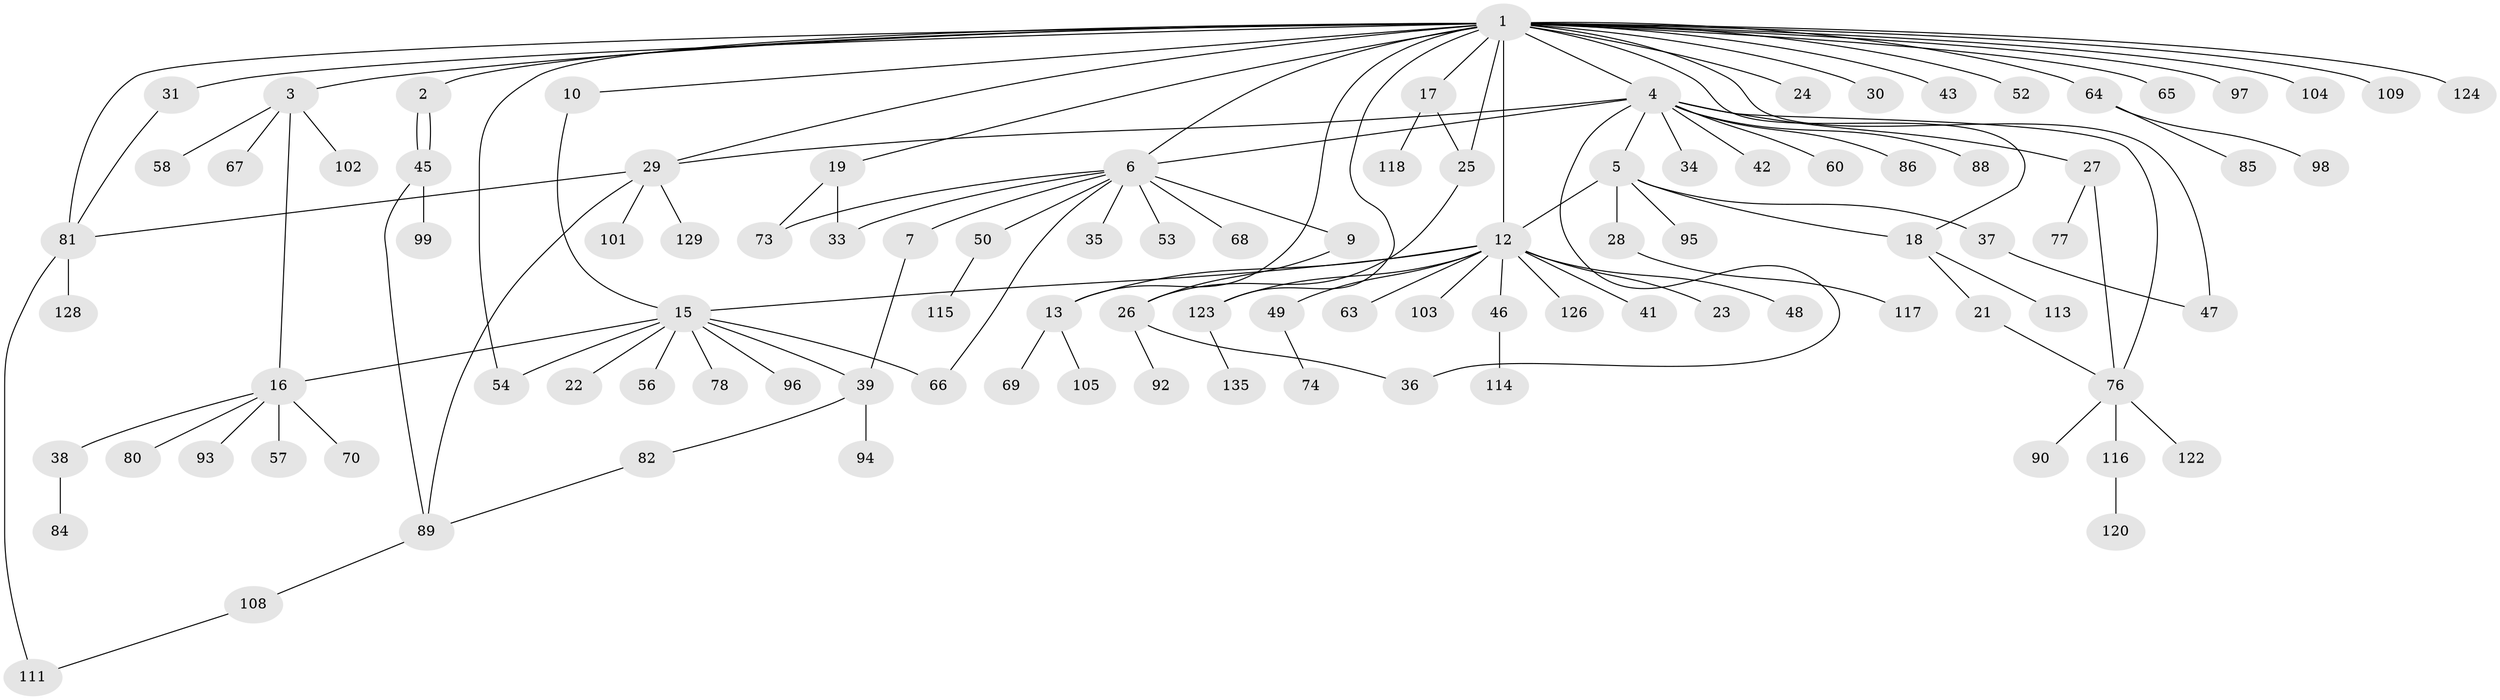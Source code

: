 // original degree distribution, {22: 0.007352941176470588, 3: 0.08823529411764706, 6: 0.014705882352941176, 13: 0.007352941176470588, 4: 0.051470588235294115, 10: 0.014705882352941176, 2: 0.19852941176470587, 15: 0.007352941176470588, 5: 0.03676470588235294, 11: 0.007352941176470588, 8: 0.007352941176470588, 1: 0.5514705882352942, 7: 0.007352941176470588}
// Generated by graph-tools (version 1.1) at 2025/11/02/27/25 16:11:16]
// undirected, 102 vertices, 126 edges
graph export_dot {
graph [start="1"]
  node [color=gray90,style=filled];
  1 [super="+11"];
  2;
  3 [super="+51"];
  4 [super="+132"];
  5 [super="+8"];
  6 [super="+14"];
  7;
  9;
  10;
  12 [super="+107"];
  13 [super="+20"];
  15 [super="+100"];
  16 [super="+75"];
  17 [super="+32"];
  18 [super="+44"];
  19 [super="+62"];
  21 [super="+106"];
  22;
  23;
  24;
  25 [super="+87"];
  26 [super="+133"];
  27 [super="+40"];
  28 [super="+55"];
  29 [super="+130"];
  30;
  31 [super="+127"];
  33 [super="+91"];
  34;
  35;
  36;
  37;
  38 [super="+121"];
  39 [super="+119"];
  41;
  42;
  43;
  45 [super="+61"];
  46 [super="+71"];
  47 [super="+136"];
  48;
  49;
  50;
  52;
  53;
  54;
  56;
  57;
  58 [super="+59"];
  60;
  63;
  64 [super="+79"];
  65 [super="+72"];
  66;
  67;
  68;
  69;
  70;
  73;
  74;
  76 [super="+83"];
  77;
  78;
  80;
  81 [super="+112"];
  82 [super="+110"];
  84;
  85;
  86;
  88;
  89;
  90;
  92;
  93;
  94;
  95;
  96;
  97;
  98;
  99;
  101;
  102;
  103;
  104;
  105;
  108 [super="+134"];
  109;
  111 [super="+125"];
  113;
  114;
  115;
  116;
  117;
  118;
  120;
  122;
  123 [super="+131"];
  124;
  126;
  128;
  129;
  135;
  1 -- 2;
  1 -- 3;
  1 -- 4;
  1 -- 6 [weight=2];
  1 -- 10;
  1 -- 12 [weight=2];
  1 -- 13;
  1 -- 18;
  1 -- 19;
  1 -- 24;
  1 -- 25;
  1 -- 29;
  1 -- 31;
  1 -- 52;
  1 -- 64;
  1 -- 65;
  1 -- 81 [weight=2];
  1 -- 109;
  1 -- 123;
  1 -- 124;
  1 -- 97;
  1 -- 104;
  1 -- 43;
  1 -- 47;
  1 -- 17;
  1 -- 54;
  1 -- 30;
  2 -- 45;
  2 -- 45;
  3 -- 16;
  3 -- 58;
  3 -- 67;
  3 -- 102;
  4 -- 5;
  4 -- 6;
  4 -- 27;
  4 -- 29;
  4 -- 34;
  4 -- 36;
  4 -- 42;
  4 -- 60;
  4 -- 76;
  4 -- 86;
  4 -- 88;
  5 -- 12;
  5 -- 18;
  5 -- 37;
  5 -- 28;
  5 -- 95;
  6 -- 7;
  6 -- 9;
  6 -- 50;
  6 -- 53;
  6 -- 66;
  6 -- 68;
  6 -- 73;
  6 -- 35;
  6 -- 33;
  7 -- 39;
  9 -- 26;
  10 -- 15;
  12 -- 13;
  12 -- 15;
  12 -- 23;
  12 -- 41;
  12 -- 46;
  12 -- 48;
  12 -- 49;
  12 -- 63;
  12 -- 103;
  12 -- 123;
  12 -- 126;
  13 -- 69;
  13 -- 105;
  15 -- 16;
  15 -- 22;
  15 -- 39;
  15 -- 54;
  15 -- 56;
  15 -- 66;
  15 -- 78;
  15 -- 96;
  16 -- 38;
  16 -- 57;
  16 -- 70;
  16 -- 80;
  16 -- 93;
  17 -- 25;
  17 -- 118;
  18 -- 21;
  18 -- 113;
  19 -- 33;
  19 -- 73;
  21 -- 76;
  25 -- 26;
  26 -- 36;
  26 -- 92;
  27 -- 76;
  27 -- 77;
  28 -- 117;
  29 -- 81;
  29 -- 89;
  29 -- 101;
  29 -- 129;
  31 -- 81;
  37 -- 47;
  38 -- 84;
  39 -- 82;
  39 -- 94;
  45 -- 99;
  45 -- 89;
  46 -- 114;
  49 -- 74;
  50 -- 115;
  64 -- 98;
  64 -- 85;
  76 -- 116;
  76 -- 122;
  76 -- 90;
  81 -- 128;
  81 -- 111;
  82 -- 89;
  89 -- 108;
  108 -- 111;
  116 -- 120;
  123 -- 135;
}
